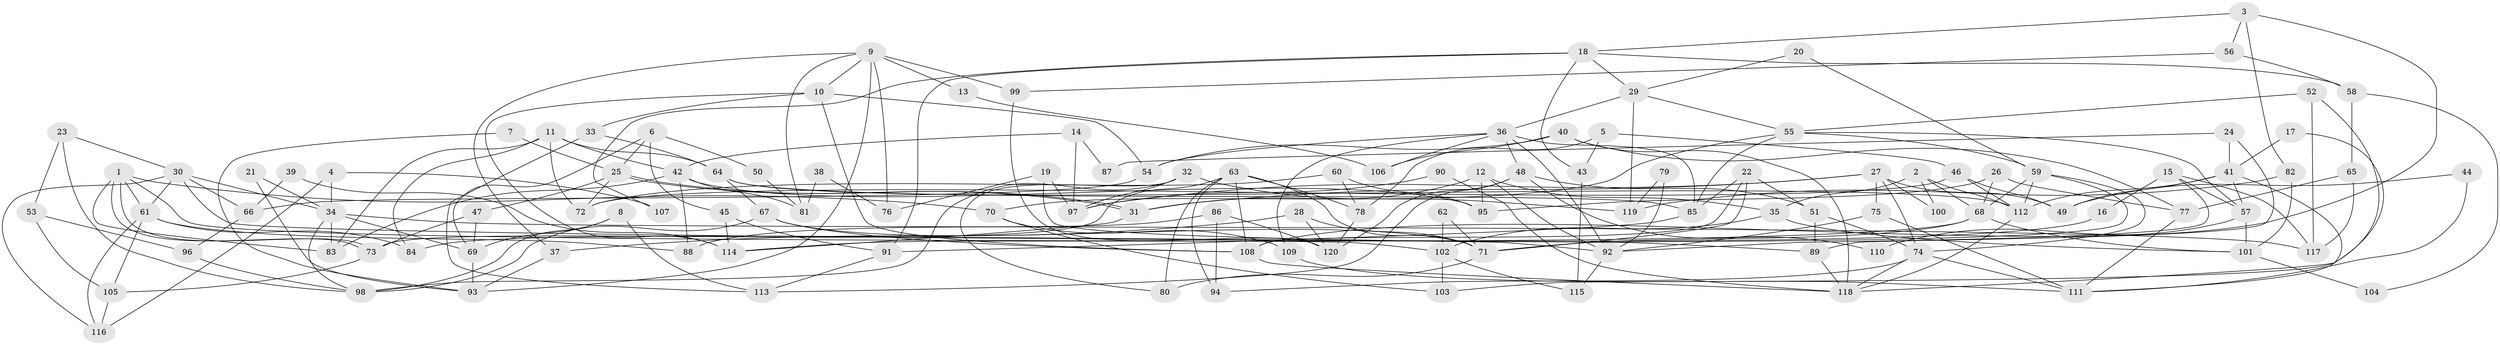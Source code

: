 // coarse degree distribution, {8: 0.08333333333333333, 5: 0.13333333333333333, 6: 0.18333333333333332, 4: 0.23333333333333334, 9: 0.05, 7: 0.11666666666666667, 3: 0.15, 2: 0.016666666666666666, 10: 0.016666666666666666, 11: 0.016666666666666666}
// Generated by graph-tools (version 1.1) at 2025/37/03/04/25 23:37:08]
// undirected, 120 vertices, 240 edges
graph export_dot {
  node [color=gray90,style=filled];
  1;
  2;
  3;
  4;
  5;
  6;
  7;
  8;
  9;
  10;
  11;
  12;
  13;
  14;
  15;
  16;
  17;
  18;
  19;
  20;
  21;
  22;
  23;
  24;
  25;
  26;
  27;
  28;
  29;
  30;
  31;
  32;
  33;
  34;
  35;
  36;
  37;
  38;
  39;
  40;
  41;
  42;
  43;
  44;
  45;
  46;
  47;
  48;
  49;
  50;
  51;
  52;
  53;
  54;
  55;
  56;
  57;
  58;
  59;
  60;
  61;
  62;
  63;
  64;
  65;
  66;
  67;
  68;
  69;
  70;
  71;
  72;
  73;
  74;
  75;
  76;
  77;
  78;
  79;
  80;
  81;
  82;
  83;
  84;
  85;
  86;
  87;
  88;
  89;
  90;
  91;
  92;
  93;
  94;
  95;
  96;
  97;
  98;
  99;
  100;
  101;
  102;
  103;
  104;
  105;
  106;
  107;
  108;
  109;
  110;
  111;
  112;
  113;
  114;
  115;
  116;
  117;
  118;
  119;
  120;
  1 -- 73;
  1 -- 73;
  1 -- 61;
  1 -- 70;
  1 -- 83;
  1 -- 102;
  2 -- 35;
  2 -- 68;
  2 -- 100;
  2 -- 112;
  3 -- 108;
  3 -- 18;
  3 -- 56;
  3 -- 82;
  4 -- 116;
  4 -- 34;
  4 -- 107;
  5 -- 46;
  5 -- 78;
  5 -- 43;
  6 -- 25;
  6 -- 45;
  6 -- 50;
  6 -- 69;
  7 -- 25;
  7 -- 93;
  8 -- 98;
  8 -- 69;
  8 -- 113;
  9 -- 37;
  9 -- 10;
  9 -- 13;
  9 -- 76;
  9 -- 81;
  9 -- 93;
  9 -- 99;
  10 -- 114;
  10 -- 108;
  10 -- 33;
  10 -- 54;
  11 -- 64;
  11 -- 83;
  11 -- 42;
  11 -- 72;
  11 -- 84;
  12 -- 35;
  12 -- 92;
  12 -- 31;
  12 -- 95;
  13 -- 106;
  14 -- 97;
  14 -- 42;
  14 -- 87;
  15 -- 57;
  15 -- 92;
  15 -- 16;
  15 -- 117;
  16 -- 84;
  17 -- 41;
  17 -- 118;
  18 -- 29;
  18 -- 43;
  18 -- 58;
  18 -- 91;
  18 -- 107;
  19 -- 97;
  19 -- 92;
  19 -- 76;
  20 -- 59;
  20 -- 29;
  21 -- 93;
  21 -- 34;
  22 -- 108;
  22 -- 85;
  22 -- 51;
  22 -- 71;
  23 -- 53;
  23 -- 98;
  23 -- 30;
  24 -- 89;
  24 -- 41;
  24 -- 87;
  25 -- 47;
  25 -- 31;
  25 -- 31;
  25 -- 72;
  26 -- 68;
  26 -- 77;
  26 -- 95;
  27 -- 74;
  27 -- 31;
  27 -- 49;
  27 -- 75;
  27 -- 97;
  27 -- 100;
  28 -- 71;
  28 -- 120;
  28 -- 37;
  29 -- 55;
  29 -- 36;
  29 -- 119;
  30 -- 89;
  30 -- 34;
  30 -- 61;
  30 -- 66;
  30 -- 116;
  31 -- 114;
  32 -- 80;
  32 -- 98;
  32 -- 97;
  32 -- 119;
  33 -- 113;
  33 -- 64;
  34 -- 83;
  34 -- 69;
  34 -- 98;
  34 -- 117;
  35 -- 102;
  35 -- 101;
  36 -- 85;
  36 -- 48;
  36 -- 54;
  36 -- 92;
  36 -- 106;
  36 -- 109;
  37 -- 93;
  38 -- 76;
  38 -- 81;
  39 -- 114;
  39 -- 66;
  40 -- 118;
  40 -- 54;
  40 -- 77;
  40 -- 106;
  41 -- 112;
  41 -- 49;
  41 -- 57;
  41 -- 111;
  42 -- 95;
  42 -- 81;
  42 -- 83;
  42 -- 88;
  43 -- 115;
  44 -- 111;
  44 -- 49;
  45 -- 114;
  45 -- 91;
  46 -- 112;
  46 -- 72;
  46 -- 49;
  47 -- 73;
  47 -- 69;
  48 -- 120;
  48 -- 113;
  48 -- 51;
  48 -- 110;
  50 -- 81;
  51 -- 74;
  51 -- 89;
  52 -- 55;
  52 -- 117;
  52 -- 103;
  53 -- 105;
  53 -- 96;
  54 -- 66;
  55 -- 70;
  55 -- 57;
  55 -- 59;
  55 -- 85;
  56 -- 58;
  56 -- 99;
  57 -- 101;
  57 -- 110;
  58 -- 65;
  58 -- 104;
  59 -- 112;
  59 -- 68;
  59 -- 71;
  59 -- 74;
  60 -- 72;
  60 -- 95;
  60 -- 78;
  61 -- 105;
  61 -- 84;
  61 -- 88;
  61 -- 116;
  62 -- 102;
  62 -- 71;
  63 -- 94;
  63 -- 71;
  63 -- 73;
  63 -- 78;
  63 -- 80;
  63 -- 108;
  64 -- 67;
  64 -- 85;
  64 -- 112;
  65 -- 77;
  65 -- 117;
  66 -- 96;
  67 -- 71;
  67 -- 108;
  67 -- 98;
  68 -- 71;
  68 -- 101;
  68 -- 114;
  69 -- 93;
  70 -- 109;
  70 -- 103;
  71 -- 80;
  73 -- 105;
  74 -- 94;
  74 -- 111;
  74 -- 118;
  75 -- 111;
  75 -- 92;
  77 -- 111;
  78 -- 120;
  79 -- 92;
  79 -- 119;
  82 -- 119;
  82 -- 101;
  85 -- 91;
  86 -- 120;
  86 -- 88;
  86 -- 94;
  89 -- 118;
  90 -- 118;
  90 -- 97;
  91 -- 113;
  92 -- 115;
  96 -- 98;
  99 -- 120;
  101 -- 104;
  102 -- 103;
  102 -- 115;
  105 -- 116;
  108 -- 118;
  109 -- 111;
  112 -- 118;
}
